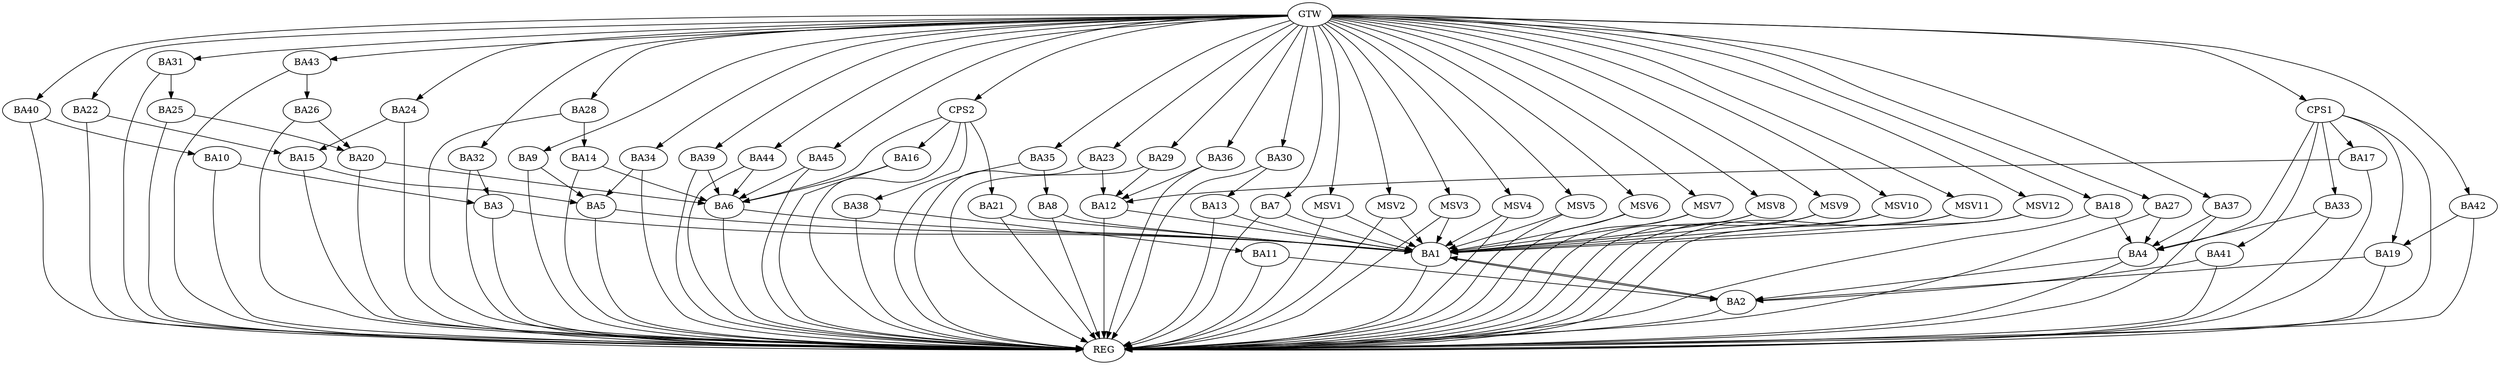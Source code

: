 strict digraph G {
  BA1 [ label="BA1" ];
  BA2 [ label="BA2" ];
  BA3 [ label="BA3" ];
  BA4 [ label="BA4" ];
  BA5 [ label="BA5" ];
  BA6 [ label="BA6" ];
  BA7 [ label="BA7" ];
  BA8 [ label="BA8" ];
  BA9 [ label="BA9" ];
  BA10 [ label="BA10" ];
  BA11 [ label="BA11" ];
  BA12 [ label="BA12" ];
  BA13 [ label="BA13" ];
  BA14 [ label="BA14" ];
  BA15 [ label="BA15" ];
  BA16 [ label="BA16" ];
  BA17 [ label="BA17" ];
  BA18 [ label="BA18" ];
  BA19 [ label="BA19" ];
  BA20 [ label="BA20" ];
  BA21 [ label="BA21" ];
  BA22 [ label="BA22" ];
  BA23 [ label="BA23" ];
  BA24 [ label="BA24" ];
  BA25 [ label="BA25" ];
  BA26 [ label="BA26" ];
  BA27 [ label="BA27" ];
  BA28 [ label="BA28" ];
  BA29 [ label="BA29" ];
  BA30 [ label="BA30" ];
  BA31 [ label="BA31" ];
  BA32 [ label="BA32" ];
  BA33 [ label="BA33" ];
  BA34 [ label="BA34" ];
  BA35 [ label="BA35" ];
  BA36 [ label="BA36" ];
  BA37 [ label="BA37" ];
  BA38 [ label="BA38" ];
  BA39 [ label="BA39" ];
  BA40 [ label="BA40" ];
  BA41 [ label="BA41" ];
  BA42 [ label="BA42" ];
  BA43 [ label="BA43" ];
  BA44 [ label="BA44" ];
  BA45 [ label="BA45" ];
  CPS1 [ label="CPS1" ];
  CPS2 [ label="CPS2" ];
  GTW [ label="GTW" ];
  REG [ label="REG" ];
  MSV1 [ label="MSV1" ];
  MSV2 [ label="MSV2" ];
  MSV3 [ label="MSV3" ];
  MSV4 [ label="MSV4" ];
  MSV5 [ label="MSV5" ];
  MSV6 [ label="MSV6" ];
  MSV7 [ label="MSV7" ];
  MSV8 [ label="MSV8" ];
  MSV9 [ label="MSV9" ];
  MSV10 [ label="MSV10" ];
  MSV11 [ label="MSV11" ];
  MSV12 [ label="MSV12" ];
  BA1 -> BA2;
  BA2 -> BA1;
  BA3 -> BA1;
  BA4 -> BA2;
  BA5 -> BA1;
  BA6 -> BA1;
  BA7 -> BA1;
  BA8 -> BA1;
  BA9 -> BA5;
  BA10 -> BA3;
  BA11 -> BA2;
  BA12 -> BA1;
  BA13 -> BA1;
  BA14 -> BA6;
  BA15 -> BA5;
  BA16 -> BA6;
  BA17 -> BA12;
  BA18 -> BA4;
  BA19 -> BA2;
  BA20 -> BA6;
  BA21 -> BA1;
  BA22 -> BA15;
  BA23 -> BA12;
  BA24 -> BA15;
  BA25 -> BA20;
  BA26 -> BA20;
  BA27 -> BA4;
  BA28 -> BA14;
  BA29 -> BA12;
  BA30 -> BA13;
  BA31 -> BA25;
  BA32 -> BA3;
  BA33 -> BA4;
  BA34 -> BA5;
  BA35 -> BA8;
  BA36 -> BA12;
  BA37 -> BA4;
  BA38 -> BA11;
  BA39 -> BA6;
  BA40 -> BA10;
  BA41 -> BA2;
  BA42 -> BA19;
  BA43 -> BA26;
  BA44 -> BA6;
  BA45 -> BA6;
  CPS1 -> BA19;
  CPS1 -> BA41;
  CPS1 -> BA33;
  CPS1 -> BA4;
  CPS1 -> BA17;
  CPS2 -> BA21;
  CPS2 -> BA16;
  CPS2 -> BA6;
  CPS2 -> BA38;
  GTW -> BA7;
  GTW -> BA9;
  GTW -> BA18;
  GTW -> BA22;
  GTW -> BA23;
  GTW -> BA24;
  GTW -> BA27;
  GTW -> BA28;
  GTW -> BA29;
  GTW -> BA30;
  GTW -> BA31;
  GTW -> BA32;
  GTW -> BA34;
  GTW -> BA35;
  GTW -> BA36;
  GTW -> BA37;
  GTW -> BA39;
  GTW -> BA40;
  GTW -> BA42;
  GTW -> BA43;
  GTW -> BA44;
  GTW -> BA45;
  GTW -> CPS1;
  GTW -> CPS2;
  BA1 -> REG;
  BA2 -> REG;
  BA3 -> REG;
  BA4 -> REG;
  BA5 -> REG;
  BA6 -> REG;
  BA7 -> REG;
  BA8 -> REG;
  BA9 -> REG;
  BA10 -> REG;
  BA11 -> REG;
  BA12 -> REG;
  BA13 -> REG;
  BA14 -> REG;
  BA15 -> REG;
  BA16 -> REG;
  BA17 -> REG;
  BA18 -> REG;
  BA19 -> REG;
  BA20 -> REG;
  BA21 -> REG;
  BA22 -> REG;
  BA23 -> REG;
  BA24 -> REG;
  BA25 -> REG;
  BA26 -> REG;
  BA27 -> REG;
  BA28 -> REG;
  BA29 -> REG;
  BA30 -> REG;
  BA31 -> REG;
  BA32 -> REG;
  BA33 -> REG;
  BA34 -> REG;
  BA35 -> REG;
  BA36 -> REG;
  BA37 -> REG;
  BA38 -> REG;
  BA39 -> REG;
  BA40 -> REG;
  BA41 -> REG;
  BA42 -> REG;
  BA43 -> REG;
  BA44 -> REG;
  BA45 -> REG;
  CPS1 -> REG;
  CPS2 -> REG;
  MSV1 -> BA1;
  MSV2 -> BA1;
  MSV3 -> BA1;
  MSV4 -> BA1;
  MSV5 -> BA1;
  GTW -> MSV1;
  MSV1 -> REG;
  GTW -> MSV2;
  MSV2 -> REG;
  GTW -> MSV3;
  MSV3 -> REG;
  GTW -> MSV4;
  MSV4 -> REG;
  GTW -> MSV5;
  MSV5 -> REG;
  MSV6 -> BA1;
  GTW -> MSV6;
  MSV6 -> REG;
  MSV7 -> BA1;
  GTW -> MSV7;
  MSV7 -> REG;
  MSV8 -> BA1;
  MSV9 -> BA1;
  MSV10 -> BA1;
  GTW -> MSV8;
  MSV8 -> REG;
  GTW -> MSV9;
  MSV9 -> REG;
  GTW -> MSV10;
  MSV10 -> REG;
  MSV11 -> BA1;
  GTW -> MSV11;
  MSV11 -> REG;
  MSV12 -> BA1;
  GTW -> MSV12;
  MSV12 -> REG;
}
